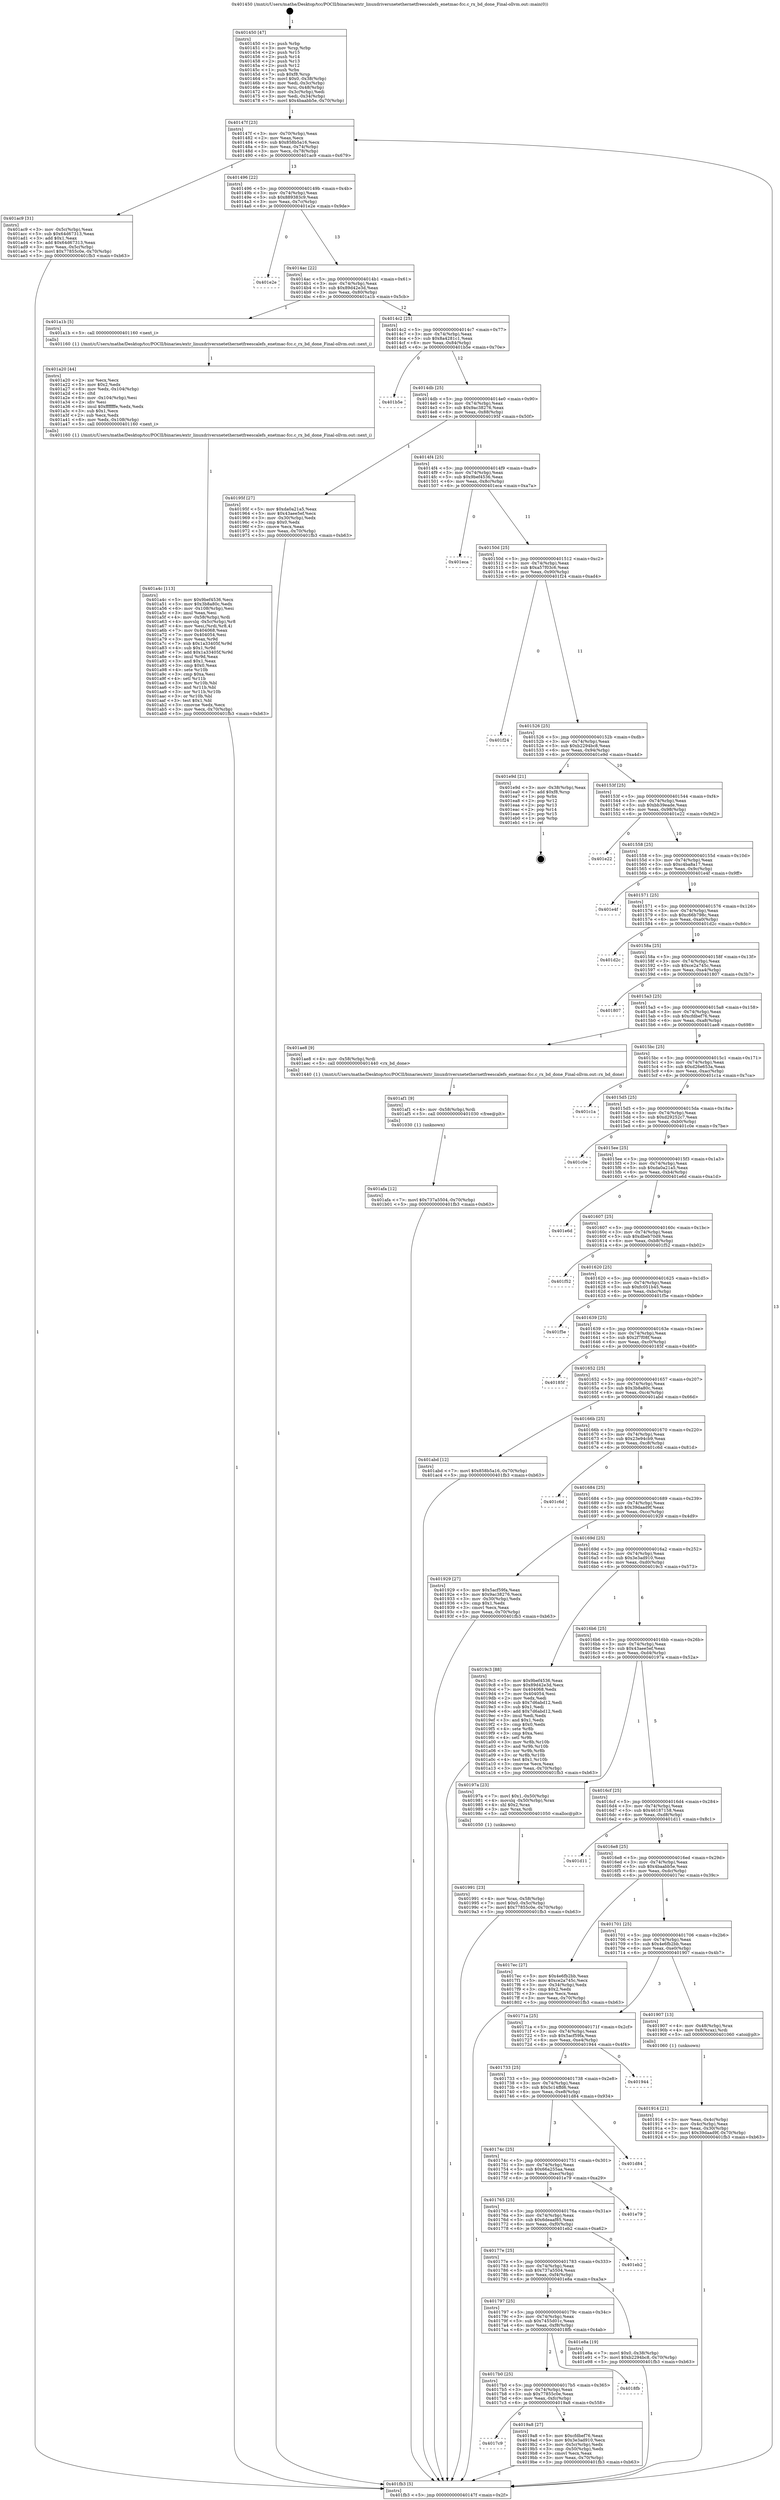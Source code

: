 digraph "0x401450" {
  label = "0x401450 (/mnt/c/Users/mathe/Desktop/tcc/POCII/binaries/extr_linuxdriversnetethernetfreescalefs_enetmac-fcc.c_rx_bd_done_Final-ollvm.out::main(0))"
  labelloc = "t"
  node[shape=record]

  Entry [label="",width=0.3,height=0.3,shape=circle,fillcolor=black,style=filled]
  "0x40147f" [label="{
     0x40147f [23]\l
     | [instrs]\l
     &nbsp;&nbsp;0x40147f \<+3\>: mov -0x70(%rbp),%eax\l
     &nbsp;&nbsp;0x401482 \<+2\>: mov %eax,%ecx\l
     &nbsp;&nbsp;0x401484 \<+6\>: sub $0x858b5a16,%ecx\l
     &nbsp;&nbsp;0x40148a \<+3\>: mov %eax,-0x74(%rbp)\l
     &nbsp;&nbsp;0x40148d \<+3\>: mov %ecx,-0x78(%rbp)\l
     &nbsp;&nbsp;0x401490 \<+6\>: je 0000000000401ac9 \<main+0x679\>\l
  }"]
  "0x401ac9" [label="{
     0x401ac9 [31]\l
     | [instrs]\l
     &nbsp;&nbsp;0x401ac9 \<+3\>: mov -0x5c(%rbp),%eax\l
     &nbsp;&nbsp;0x401acc \<+5\>: sub $0x64d67313,%eax\l
     &nbsp;&nbsp;0x401ad1 \<+3\>: add $0x1,%eax\l
     &nbsp;&nbsp;0x401ad4 \<+5\>: add $0x64d67313,%eax\l
     &nbsp;&nbsp;0x401ad9 \<+3\>: mov %eax,-0x5c(%rbp)\l
     &nbsp;&nbsp;0x401adc \<+7\>: movl $0x77855c0e,-0x70(%rbp)\l
     &nbsp;&nbsp;0x401ae3 \<+5\>: jmp 0000000000401fb3 \<main+0xb63\>\l
  }"]
  "0x401496" [label="{
     0x401496 [22]\l
     | [instrs]\l
     &nbsp;&nbsp;0x401496 \<+5\>: jmp 000000000040149b \<main+0x4b\>\l
     &nbsp;&nbsp;0x40149b \<+3\>: mov -0x74(%rbp),%eax\l
     &nbsp;&nbsp;0x40149e \<+5\>: sub $0x889383c9,%eax\l
     &nbsp;&nbsp;0x4014a3 \<+3\>: mov %eax,-0x7c(%rbp)\l
     &nbsp;&nbsp;0x4014a6 \<+6\>: je 0000000000401e2e \<main+0x9de\>\l
  }"]
  Exit [label="",width=0.3,height=0.3,shape=circle,fillcolor=black,style=filled,peripheries=2]
  "0x401e2e" [label="{
     0x401e2e\l
  }", style=dashed]
  "0x4014ac" [label="{
     0x4014ac [22]\l
     | [instrs]\l
     &nbsp;&nbsp;0x4014ac \<+5\>: jmp 00000000004014b1 \<main+0x61\>\l
     &nbsp;&nbsp;0x4014b1 \<+3\>: mov -0x74(%rbp),%eax\l
     &nbsp;&nbsp;0x4014b4 \<+5\>: sub $0x89d42e3d,%eax\l
     &nbsp;&nbsp;0x4014b9 \<+3\>: mov %eax,-0x80(%rbp)\l
     &nbsp;&nbsp;0x4014bc \<+6\>: je 0000000000401a1b \<main+0x5cb\>\l
  }"]
  "0x401afa" [label="{
     0x401afa [12]\l
     | [instrs]\l
     &nbsp;&nbsp;0x401afa \<+7\>: movl $0x737a5504,-0x70(%rbp)\l
     &nbsp;&nbsp;0x401b01 \<+5\>: jmp 0000000000401fb3 \<main+0xb63\>\l
  }"]
  "0x401a1b" [label="{
     0x401a1b [5]\l
     | [instrs]\l
     &nbsp;&nbsp;0x401a1b \<+5\>: call 0000000000401160 \<next_i\>\l
     | [calls]\l
     &nbsp;&nbsp;0x401160 \{1\} (/mnt/c/Users/mathe/Desktop/tcc/POCII/binaries/extr_linuxdriversnetethernetfreescalefs_enetmac-fcc.c_rx_bd_done_Final-ollvm.out::next_i)\l
  }"]
  "0x4014c2" [label="{
     0x4014c2 [25]\l
     | [instrs]\l
     &nbsp;&nbsp;0x4014c2 \<+5\>: jmp 00000000004014c7 \<main+0x77\>\l
     &nbsp;&nbsp;0x4014c7 \<+3\>: mov -0x74(%rbp),%eax\l
     &nbsp;&nbsp;0x4014ca \<+5\>: sub $0x8a4281c1,%eax\l
     &nbsp;&nbsp;0x4014cf \<+6\>: mov %eax,-0x84(%rbp)\l
     &nbsp;&nbsp;0x4014d5 \<+6\>: je 0000000000401b5e \<main+0x70e\>\l
  }"]
  "0x401af1" [label="{
     0x401af1 [9]\l
     | [instrs]\l
     &nbsp;&nbsp;0x401af1 \<+4\>: mov -0x58(%rbp),%rdi\l
     &nbsp;&nbsp;0x401af5 \<+5\>: call 0000000000401030 \<free@plt\>\l
     | [calls]\l
     &nbsp;&nbsp;0x401030 \{1\} (unknown)\l
  }"]
  "0x401b5e" [label="{
     0x401b5e\l
  }", style=dashed]
  "0x4014db" [label="{
     0x4014db [25]\l
     | [instrs]\l
     &nbsp;&nbsp;0x4014db \<+5\>: jmp 00000000004014e0 \<main+0x90\>\l
     &nbsp;&nbsp;0x4014e0 \<+3\>: mov -0x74(%rbp),%eax\l
     &nbsp;&nbsp;0x4014e3 \<+5\>: sub $0x9ac38276,%eax\l
     &nbsp;&nbsp;0x4014e8 \<+6\>: mov %eax,-0x88(%rbp)\l
     &nbsp;&nbsp;0x4014ee \<+6\>: je 000000000040195f \<main+0x50f\>\l
  }"]
  "0x401a4c" [label="{
     0x401a4c [113]\l
     | [instrs]\l
     &nbsp;&nbsp;0x401a4c \<+5\>: mov $0x9bef4536,%ecx\l
     &nbsp;&nbsp;0x401a51 \<+5\>: mov $0x3b8a80c,%edx\l
     &nbsp;&nbsp;0x401a56 \<+6\>: mov -0x108(%rbp),%esi\l
     &nbsp;&nbsp;0x401a5c \<+3\>: imul %eax,%esi\l
     &nbsp;&nbsp;0x401a5f \<+4\>: mov -0x58(%rbp),%rdi\l
     &nbsp;&nbsp;0x401a63 \<+4\>: movslq -0x5c(%rbp),%r8\l
     &nbsp;&nbsp;0x401a67 \<+4\>: mov %esi,(%rdi,%r8,4)\l
     &nbsp;&nbsp;0x401a6b \<+7\>: mov 0x404068,%eax\l
     &nbsp;&nbsp;0x401a72 \<+7\>: mov 0x404054,%esi\l
     &nbsp;&nbsp;0x401a79 \<+3\>: mov %eax,%r9d\l
     &nbsp;&nbsp;0x401a7c \<+7\>: sub $0x1a33405f,%r9d\l
     &nbsp;&nbsp;0x401a83 \<+4\>: sub $0x1,%r9d\l
     &nbsp;&nbsp;0x401a87 \<+7\>: add $0x1a33405f,%r9d\l
     &nbsp;&nbsp;0x401a8e \<+4\>: imul %r9d,%eax\l
     &nbsp;&nbsp;0x401a92 \<+3\>: and $0x1,%eax\l
     &nbsp;&nbsp;0x401a95 \<+3\>: cmp $0x0,%eax\l
     &nbsp;&nbsp;0x401a98 \<+4\>: sete %r10b\l
     &nbsp;&nbsp;0x401a9c \<+3\>: cmp $0xa,%esi\l
     &nbsp;&nbsp;0x401a9f \<+4\>: setl %r11b\l
     &nbsp;&nbsp;0x401aa3 \<+3\>: mov %r10b,%bl\l
     &nbsp;&nbsp;0x401aa6 \<+3\>: and %r11b,%bl\l
     &nbsp;&nbsp;0x401aa9 \<+3\>: xor %r11b,%r10b\l
     &nbsp;&nbsp;0x401aac \<+3\>: or %r10b,%bl\l
     &nbsp;&nbsp;0x401aaf \<+3\>: test $0x1,%bl\l
     &nbsp;&nbsp;0x401ab2 \<+3\>: cmovne %edx,%ecx\l
     &nbsp;&nbsp;0x401ab5 \<+3\>: mov %ecx,-0x70(%rbp)\l
     &nbsp;&nbsp;0x401ab8 \<+5\>: jmp 0000000000401fb3 \<main+0xb63\>\l
  }"]
  "0x40195f" [label="{
     0x40195f [27]\l
     | [instrs]\l
     &nbsp;&nbsp;0x40195f \<+5\>: mov $0xda0a21a5,%eax\l
     &nbsp;&nbsp;0x401964 \<+5\>: mov $0x43aee5ef,%ecx\l
     &nbsp;&nbsp;0x401969 \<+3\>: mov -0x30(%rbp),%edx\l
     &nbsp;&nbsp;0x40196c \<+3\>: cmp $0x0,%edx\l
     &nbsp;&nbsp;0x40196f \<+3\>: cmove %ecx,%eax\l
     &nbsp;&nbsp;0x401972 \<+3\>: mov %eax,-0x70(%rbp)\l
     &nbsp;&nbsp;0x401975 \<+5\>: jmp 0000000000401fb3 \<main+0xb63\>\l
  }"]
  "0x4014f4" [label="{
     0x4014f4 [25]\l
     | [instrs]\l
     &nbsp;&nbsp;0x4014f4 \<+5\>: jmp 00000000004014f9 \<main+0xa9\>\l
     &nbsp;&nbsp;0x4014f9 \<+3\>: mov -0x74(%rbp),%eax\l
     &nbsp;&nbsp;0x4014fc \<+5\>: sub $0x9bef4536,%eax\l
     &nbsp;&nbsp;0x401501 \<+6\>: mov %eax,-0x8c(%rbp)\l
     &nbsp;&nbsp;0x401507 \<+6\>: je 0000000000401eca \<main+0xa7a\>\l
  }"]
  "0x401a20" [label="{
     0x401a20 [44]\l
     | [instrs]\l
     &nbsp;&nbsp;0x401a20 \<+2\>: xor %ecx,%ecx\l
     &nbsp;&nbsp;0x401a22 \<+5\>: mov $0x2,%edx\l
     &nbsp;&nbsp;0x401a27 \<+6\>: mov %edx,-0x104(%rbp)\l
     &nbsp;&nbsp;0x401a2d \<+1\>: cltd\l
     &nbsp;&nbsp;0x401a2e \<+6\>: mov -0x104(%rbp),%esi\l
     &nbsp;&nbsp;0x401a34 \<+2\>: idiv %esi\l
     &nbsp;&nbsp;0x401a36 \<+6\>: imul $0xfffffffe,%edx,%edx\l
     &nbsp;&nbsp;0x401a3c \<+3\>: sub $0x1,%ecx\l
     &nbsp;&nbsp;0x401a3f \<+2\>: sub %ecx,%edx\l
     &nbsp;&nbsp;0x401a41 \<+6\>: mov %edx,-0x108(%rbp)\l
     &nbsp;&nbsp;0x401a47 \<+5\>: call 0000000000401160 \<next_i\>\l
     | [calls]\l
     &nbsp;&nbsp;0x401160 \{1\} (/mnt/c/Users/mathe/Desktop/tcc/POCII/binaries/extr_linuxdriversnetethernetfreescalefs_enetmac-fcc.c_rx_bd_done_Final-ollvm.out::next_i)\l
  }"]
  "0x401eca" [label="{
     0x401eca\l
  }", style=dashed]
  "0x40150d" [label="{
     0x40150d [25]\l
     | [instrs]\l
     &nbsp;&nbsp;0x40150d \<+5\>: jmp 0000000000401512 \<main+0xc2\>\l
     &nbsp;&nbsp;0x401512 \<+3\>: mov -0x74(%rbp),%eax\l
     &nbsp;&nbsp;0x401515 \<+5\>: sub $0xa57f03c6,%eax\l
     &nbsp;&nbsp;0x40151a \<+6\>: mov %eax,-0x90(%rbp)\l
     &nbsp;&nbsp;0x401520 \<+6\>: je 0000000000401f24 \<main+0xad4\>\l
  }"]
  "0x4017c9" [label="{
     0x4017c9\l
  }", style=dashed]
  "0x401f24" [label="{
     0x401f24\l
  }", style=dashed]
  "0x401526" [label="{
     0x401526 [25]\l
     | [instrs]\l
     &nbsp;&nbsp;0x401526 \<+5\>: jmp 000000000040152b \<main+0xdb\>\l
     &nbsp;&nbsp;0x40152b \<+3\>: mov -0x74(%rbp),%eax\l
     &nbsp;&nbsp;0x40152e \<+5\>: sub $0xb2294bc8,%eax\l
     &nbsp;&nbsp;0x401533 \<+6\>: mov %eax,-0x94(%rbp)\l
     &nbsp;&nbsp;0x401539 \<+6\>: je 0000000000401e9d \<main+0xa4d\>\l
  }"]
  "0x4019a8" [label="{
     0x4019a8 [27]\l
     | [instrs]\l
     &nbsp;&nbsp;0x4019a8 \<+5\>: mov $0xcfdbef76,%eax\l
     &nbsp;&nbsp;0x4019ad \<+5\>: mov $0x3e3ad910,%ecx\l
     &nbsp;&nbsp;0x4019b2 \<+3\>: mov -0x5c(%rbp),%edx\l
     &nbsp;&nbsp;0x4019b5 \<+3\>: cmp -0x50(%rbp),%edx\l
     &nbsp;&nbsp;0x4019b8 \<+3\>: cmovl %ecx,%eax\l
     &nbsp;&nbsp;0x4019bb \<+3\>: mov %eax,-0x70(%rbp)\l
     &nbsp;&nbsp;0x4019be \<+5\>: jmp 0000000000401fb3 \<main+0xb63\>\l
  }"]
  "0x401e9d" [label="{
     0x401e9d [21]\l
     | [instrs]\l
     &nbsp;&nbsp;0x401e9d \<+3\>: mov -0x38(%rbp),%eax\l
     &nbsp;&nbsp;0x401ea0 \<+7\>: add $0xf8,%rsp\l
     &nbsp;&nbsp;0x401ea7 \<+1\>: pop %rbx\l
     &nbsp;&nbsp;0x401ea8 \<+2\>: pop %r12\l
     &nbsp;&nbsp;0x401eaa \<+2\>: pop %r13\l
     &nbsp;&nbsp;0x401eac \<+2\>: pop %r14\l
     &nbsp;&nbsp;0x401eae \<+2\>: pop %r15\l
     &nbsp;&nbsp;0x401eb0 \<+1\>: pop %rbp\l
     &nbsp;&nbsp;0x401eb1 \<+1\>: ret\l
  }"]
  "0x40153f" [label="{
     0x40153f [25]\l
     | [instrs]\l
     &nbsp;&nbsp;0x40153f \<+5\>: jmp 0000000000401544 \<main+0xf4\>\l
     &nbsp;&nbsp;0x401544 \<+3\>: mov -0x74(%rbp),%eax\l
     &nbsp;&nbsp;0x401547 \<+5\>: sub $0xbb39eade,%eax\l
     &nbsp;&nbsp;0x40154c \<+6\>: mov %eax,-0x98(%rbp)\l
     &nbsp;&nbsp;0x401552 \<+6\>: je 0000000000401e22 \<main+0x9d2\>\l
  }"]
  "0x4017b0" [label="{
     0x4017b0 [25]\l
     | [instrs]\l
     &nbsp;&nbsp;0x4017b0 \<+5\>: jmp 00000000004017b5 \<main+0x365\>\l
     &nbsp;&nbsp;0x4017b5 \<+3\>: mov -0x74(%rbp),%eax\l
     &nbsp;&nbsp;0x4017b8 \<+5\>: sub $0x77855c0e,%eax\l
     &nbsp;&nbsp;0x4017bd \<+6\>: mov %eax,-0xfc(%rbp)\l
     &nbsp;&nbsp;0x4017c3 \<+6\>: je 00000000004019a8 \<main+0x558\>\l
  }"]
  "0x401e22" [label="{
     0x401e22\l
  }", style=dashed]
  "0x401558" [label="{
     0x401558 [25]\l
     | [instrs]\l
     &nbsp;&nbsp;0x401558 \<+5\>: jmp 000000000040155d \<main+0x10d\>\l
     &nbsp;&nbsp;0x40155d \<+3\>: mov -0x74(%rbp),%eax\l
     &nbsp;&nbsp;0x401560 \<+5\>: sub $0xc4ba8a17,%eax\l
     &nbsp;&nbsp;0x401565 \<+6\>: mov %eax,-0x9c(%rbp)\l
     &nbsp;&nbsp;0x40156b \<+6\>: je 0000000000401e4f \<main+0x9ff\>\l
  }"]
  "0x4018fb" [label="{
     0x4018fb\l
  }", style=dashed]
  "0x401e4f" [label="{
     0x401e4f\l
  }", style=dashed]
  "0x401571" [label="{
     0x401571 [25]\l
     | [instrs]\l
     &nbsp;&nbsp;0x401571 \<+5\>: jmp 0000000000401576 \<main+0x126\>\l
     &nbsp;&nbsp;0x401576 \<+3\>: mov -0x74(%rbp),%eax\l
     &nbsp;&nbsp;0x401579 \<+5\>: sub $0xc66b798c,%eax\l
     &nbsp;&nbsp;0x40157e \<+6\>: mov %eax,-0xa0(%rbp)\l
     &nbsp;&nbsp;0x401584 \<+6\>: je 0000000000401d2c \<main+0x8dc\>\l
  }"]
  "0x401797" [label="{
     0x401797 [25]\l
     | [instrs]\l
     &nbsp;&nbsp;0x401797 \<+5\>: jmp 000000000040179c \<main+0x34c\>\l
     &nbsp;&nbsp;0x40179c \<+3\>: mov -0x74(%rbp),%eax\l
     &nbsp;&nbsp;0x40179f \<+5\>: sub $0x7455d01c,%eax\l
     &nbsp;&nbsp;0x4017a4 \<+6\>: mov %eax,-0xf8(%rbp)\l
     &nbsp;&nbsp;0x4017aa \<+6\>: je 00000000004018fb \<main+0x4ab\>\l
  }"]
  "0x401d2c" [label="{
     0x401d2c\l
  }", style=dashed]
  "0x40158a" [label="{
     0x40158a [25]\l
     | [instrs]\l
     &nbsp;&nbsp;0x40158a \<+5\>: jmp 000000000040158f \<main+0x13f\>\l
     &nbsp;&nbsp;0x40158f \<+3\>: mov -0x74(%rbp),%eax\l
     &nbsp;&nbsp;0x401592 \<+5\>: sub $0xce2a745c,%eax\l
     &nbsp;&nbsp;0x401597 \<+6\>: mov %eax,-0xa4(%rbp)\l
     &nbsp;&nbsp;0x40159d \<+6\>: je 0000000000401807 \<main+0x3b7\>\l
  }"]
  "0x401e8a" [label="{
     0x401e8a [19]\l
     | [instrs]\l
     &nbsp;&nbsp;0x401e8a \<+7\>: movl $0x0,-0x38(%rbp)\l
     &nbsp;&nbsp;0x401e91 \<+7\>: movl $0xb2294bc8,-0x70(%rbp)\l
     &nbsp;&nbsp;0x401e98 \<+5\>: jmp 0000000000401fb3 \<main+0xb63\>\l
  }"]
  "0x401807" [label="{
     0x401807\l
  }", style=dashed]
  "0x4015a3" [label="{
     0x4015a3 [25]\l
     | [instrs]\l
     &nbsp;&nbsp;0x4015a3 \<+5\>: jmp 00000000004015a8 \<main+0x158\>\l
     &nbsp;&nbsp;0x4015a8 \<+3\>: mov -0x74(%rbp),%eax\l
     &nbsp;&nbsp;0x4015ab \<+5\>: sub $0xcfdbef76,%eax\l
     &nbsp;&nbsp;0x4015b0 \<+6\>: mov %eax,-0xa8(%rbp)\l
     &nbsp;&nbsp;0x4015b6 \<+6\>: je 0000000000401ae8 \<main+0x698\>\l
  }"]
  "0x40177e" [label="{
     0x40177e [25]\l
     | [instrs]\l
     &nbsp;&nbsp;0x40177e \<+5\>: jmp 0000000000401783 \<main+0x333\>\l
     &nbsp;&nbsp;0x401783 \<+3\>: mov -0x74(%rbp),%eax\l
     &nbsp;&nbsp;0x401786 \<+5\>: sub $0x737a5504,%eax\l
     &nbsp;&nbsp;0x40178b \<+6\>: mov %eax,-0xf4(%rbp)\l
     &nbsp;&nbsp;0x401791 \<+6\>: je 0000000000401e8a \<main+0xa3a\>\l
  }"]
  "0x401ae8" [label="{
     0x401ae8 [9]\l
     | [instrs]\l
     &nbsp;&nbsp;0x401ae8 \<+4\>: mov -0x58(%rbp),%rdi\l
     &nbsp;&nbsp;0x401aec \<+5\>: call 0000000000401440 \<rx_bd_done\>\l
     | [calls]\l
     &nbsp;&nbsp;0x401440 \{1\} (/mnt/c/Users/mathe/Desktop/tcc/POCII/binaries/extr_linuxdriversnetethernetfreescalefs_enetmac-fcc.c_rx_bd_done_Final-ollvm.out::rx_bd_done)\l
  }"]
  "0x4015bc" [label="{
     0x4015bc [25]\l
     | [instrs]\l
     &nbsp;&nbsp;0x4015bc \<+5\>: jmp 00000000004015c1 \<main+0x171\>\l
     &nbsp;&nbsp;0x4015c1 \<+3\>: mov -0x74(%rbp),%eax\l
     &nbsp;&nbsp;0x4015c4 \<+5\>: sub $0xd26e653a,%eax\l
     &nbsp;&nbsp;0x4015c9 \<+6\>: mov %eax,-0xac(%rbp)\l
     &nbsp;&nbsp;0x4015cf \<+6\>: je 0000000000401c1a \<main+0x7ca\>\l
  }"]
  "0x401eb2" [label="{
     0x401eb2\l
  }", style=dashed]
  "0x401c1a" [label="{
     0x401c1a\l
  }", style=dashed]
  "0x4015d5" [label="{
     0x4015d5 [25]\l
     | [instrs]\l
     &nbsp;&nbsp;0x4015d5 \<+5\>: jmp 00000000004015da \<main+0x18a\>\l
     &nbsp;&nbsp;0x4015da \<+3\>: mov -0x74(%rbp),%eax\l
     &nbsp;&nbsp;0x4015dd \<+5\>: sub $0xd29252c7,%eax\l
     &nbsp;&nbsp;0x4015e2 \<+6\>: mov %eax,-0xb0(%rbp)\l
     &nbsp;&nbsp;0x4015e8 \<+6\>: je 0000000000401c0e \<main+0x7be\>\l
  }"]
  "0x401765" [label="{
     0x401765 [25]\l
     | [instrs]\l
     &nbsp;&nbsp;0x401765 \<+5\>: jmp 000000000040176a \<main+0x31a\>\l
     &nbsp;&nbsp;0x40176a \<+3\>: mov -0x74(%rbp),%eax\l
     &nbsp;&nbsp;0x40176d \<+5\>: sub $0x6deaaf85,%eax\l
     &nbsp;&nbsp;0x401772 \<+6\>: mov %eax,-0xf0(%rbp)\l
     &nbsp;&nbsp;0x401778 \<+6\>: je 0000000000401eb2 \<main+0xa62\>\l
  }"]
  "0x401c0e" [label="{
     0x401c0e\l
  }", style=dashed]
  "0x4015ee" [label="{
     0x4015ee [25]\l
     | [instrs]\l
     &nbsp;&nbsp;0x4015ee \<+5\>: jmp 00000000004015f3 \<main+0x1a3\>\l
     &nbsp;&nbsp;0x4015f3 \<+3\>: mov -0x74(%rbp),%eax\l
     &nbsp;&nbsp;0x4015f6 \<+5\>: sub $0xda0a21a5,%eax\l
     &nbsp;&nbsp;0x4015fb \<+6\>: mov %eax,-0xb4(%rbp)\l
     &nbsp;&nbsp;0x401601 \<+6\>: je 0000000000401e6d \<main+0xa1d\>\l
  }"]
  "0x401e79" [label="{
     0x401e79\l
  }", style=dashed]
  "0x401e6d" [label="{
     0x401e6d\l
  }", style=dashed]
  "0x401607" [label="{
     0x401607 [25]\l
     | [instrs]\l
     &nbsp;&nbsp;0x401607 \<+5\>: jmp 000000000040160c \<main+0x1bc\>\l
     &nbsp;&nbsp;0x40160c \<+3\>: mov -0x74(%rbp),%eax\l
     &nbsp;&nbsp;0x40160f \<+5\>: sub $0xdbeb70d9,%eax\l
     &nbsp;&nbsp;0x401614 \<+6\>: mov %eax,-0xb8(%rbp)\l
     &nbsp;&nbsp;0x40161a \<+6\>: je 0000000000401f52 \<main+0xb02\>\l
  }"]
  "0x40174c" [label="{
     0x40174c [25]\l
     | [instrs]\l
     &nbsp;&nbsp;0x40174c \<+5\>: jmp 0000000000401751 \<main+0x301\>\l
     &nbsp;&nbsp;0x401751 \<+3\>: mov -0x74(%rbp),%eax\l
     &nbsp;&nbsp;0x401754 \<+5\>: sub $0x66a255aa,%eax\l
     &nbsp;&nbsp;0x401759 \<+6\>: mov %eax,-0xec(%rbp)\l
     &nbsp;&nbsp;0x40175f \<+6\>: je 0000000000401e79 \<main+0xa29\>\l
  }"]
  "0x401f52" [label="{
     0x401f52\l
  }", style=dashed]
  "0x401620" [label="{
     0x401620 [25]\l
     | [instrs]\l
     &nbsp;&nbsp;0x401620 \<+5\>: jmp 0000000000401625 \<main+0x1d5\>\l
     &nbsp;&nbsp;0x401625 \<+3\>: mov -0x74(%rbp),%eax\l
     &nbsp;&nbsp;0x401628 \<+5\>: sub $0xfc051b45,%eax\l
     &nbsp;&nbsp;0x40162d \<+6\>: mov %eax,-0xbc(%rbp)\l
     &nbsp;&nbsp;0x401633 \<+6\>: je 0000000000401f5e \<main+0xb0e\>\l
  }"]
  "0x401d84" [label="{
     0x401d84\l
  }", style=dashed]
  "0x401f5e" [label="{
     0x401f5e\l
  }", style=dashed]
  "0x401639" [label="{
     0x401639 [25]\l
     | [instrs]\l
     &nbsp;&nbsp;0x401639 \<+5\>: jmp 000000000040163e \<main+0x1ee\>\l
     &nbsp;&nbsp;0x40163e \<+3\>: mov -0x74(%rbp),%eax\l
     &nbsp;&nbsp;0x401641 \<+5\>: sub $0x2f7f08f,%eax\l
     &nbsp;&nbsp;0x401646 \<+6\>: mov %eax,-0xc0(%rbp)\l
     &nbsp;&nbsp;0x40164c \<+6\>: je 000000000040185f \<main+0x40f\>\l
  }"]
  "0x401733" [label="{
     0x401733 [25]\l
     | [instrs]\l
     &nbsp;&nbsp;0x401733 \<+5\>: jmp 0000000000401738 \<main+0x2e8\>\l
     &nbsp;&nbsp;0x401738 \<+3\>: mov -0x74(%rbp),%eax\l
     &nbsp;&nbsp;0x40173b \<+5\>: sub $0x5c14ffd6,%eax\l
     &nbsp;&nbsp;0x401740 \<+6\>: mov %eax,-0xe8(%rbp)\l
     &nbsp;&nbsp;0x401746 \<+6\>: je 0000000000401d84 \<main+0x934\>\l
  }"]
  "0x40185f" [label="{
     0x40185f\l
  }", style=dashed]
  "0x401652" [label="{
     0x401652 [25]\l
     | [instrs]\l
     &nbsp;&nbsp;0x401652 \<+5\>: jmp 0000000000401657 \<main+0x207\>\l
     &nbsp;&nbsp;0x401657 \<+3\>: mov -0x74(%rbp),%eax\l
     &nbsp;&nbsp;0x40165a \<+5\>: sub $0x3b8a80c,%eax\l
     &nbsp;&nbsp;0x40165f \<+6\>: mov %eax,-0xc4(%rbp)\l
     &nbsp;&nbsp;0x401665 \<+6\>: je 0000000000401abd \<main+0x66d\>\l
  }"]
  "0x401944" [label="{
     0x401944\l
  }", style=dashed]
  "0x401abd" [label="{
     0x401abd [12]\l
     | [instrs]\l
     &nbsp;&nbsp;0x401abd \<+7\>: movl $0x858b5a16,-0x70(%rbp)\l
     &nbsp;&nbsp;0x401ac4 \<+5\>: jmp 0000000000401fb3 \<main+0xb63\>\l
  }"]
  "0x40166b" [label="{
     0x40166b [25]\l
     | [instrs]\l
     &nbsp;&nbsp;0x40166b \<+5\>: jmp 0000000000401670 \<main+0x220\>\l
     &nbsp;&nbsp;0x401670 \<+3\>: mov -0x74(%rbp),%eax\l
     &nbsp;&nbsp;0x401673 \<+5\>: sub $0x23e94cb9,%eax\l
     &nbsp;&nbsp;0x401678 \<+6\>: mov %eax,-0xc8(%rbp)\l
     &nbsp;&nbsp;0x40167e \<+6\>: je 0000000000401c6d \<main+0x81d\>\l
  }"]
  "0x401991" [label="{
     0x401991 [23]\l
     | [instrs]\l
     &nbsp;&nbsp;0x401991 \<+4\>: mov %rax,-0x58(%rbp)\l
     &nbsp;&nbsp;0x401995 \<+7\>: movl $0x0,-0x5c(%rbp)\l
     &nbsp;&nbsp;0x40199c \<+7\>: movl $0x77855c0e,-0x70(%rbp)\l
     &nbsp;&nbsp;0x4019a3 \<+5\>: jmp 0000000000401fb3 \<main+0xb63\>\l
  }"]
  "0x401c6d" [label="{
     0x401c6d\l
  }", style=dashed]
  "0x401684" [label="{
     0x401684 [25]\l
     | [instrs]\l
     &nbsp;&nbsp;0x401684 \<+5\>: jmp 0000000000401689 \<main+0x239\>\l
     &nbsp;&nbsp;0x401689 \<+3\>: mov -0x74(%rbp),%eax\l
     &nbsp;&nbsp;0x40168c \<+5\>: sub $0x39daad9f,%eax\l
     &nbsp;&nbsp;0x401691 \<+6\>: mov %eax,-0xcc(%rbp)\l
     &nbsp;&nbsp;0x401697 \<+6\>: je 0000000000401929 \<main+0x4d9\>\l
  }"]
  "0x401914" [label="{
     0x401914 [21]\l
     | [instrs]\l
     &nbsp;&nbsp;0x401914 \<+3\>: mov %eax,-0x4c(%rbp)\l
     &nbsp;&nbsp;0x401917 \<+3\>: mov -0x4c(%rbp),%eax\l
     &nbsp;&nbsp;0x40191a \<+3\>: mov %eax,-0x30(%rbp)\l
     &nbsp;&nbsp;0x40191d \<+7\>: movl $0x39daad9f,-0x70(%rbp)\l
     &nbsp;&nbsp;0x401924 \<+5\>: jmp 0000000000401fb3 \<main+0xb63\>\l
  }"]
  "0x401929" [label="{
     0x401929 [27]\l
     | [instrs]\l
     &nbsp;&nbsp;0x401929 \<+5\>: mov $0x5acf59fa,%eax\l
     &nbsp;&nbsp;0x40192e \<+5\>: mov $0x9ac38276,%ecx\l
     &nbsp;&nbsp;0x401933 \<+3\>: mov -0x30(%rbp),%edx\l
     &nbsp;&nbsp;0x401936 \<+3\>: cmp $0x1,%edx\l
     &nbsp;&nbsp;0x401939 \<+3\>: cmovl %ecx,%eax\l
     &nbsp;&nbsp;0x40193c \<+3\>: mov %eax,-0x70(%rbp)\l
     &nbsp;&nbsp;0x40193f \<+5\>: jmp 0000000000401fb3 \<main+0xb63\>\l
  }"]
  "0x40169d" [label="{
     0x40169d [25]\l
     | [instrs]\l
     &nbsp;&nbsp;0x40169d \<+5\>: jmp 00000000004016a2 \<main+0x252\>\l
     &nbsp;&nbsp;0x4016a2 \<+3\>: mov -0x74(%rbp),%eax\l
     &nbsp;&nbsp;0x4016a5 \<+5\>: sub $0x3e3ad910,%eax\l
     &nbsp;&nbsp;0x4016aa \<+6\>: mov %eax,-0xd0(%rbp)\l
     &nbsp;&nbsp;0x4016b0 \<+6\>: je 00000000004019c3 \<main+0x573\>\l
  }"]
  "0x40171a" [label="{
     0x40171a [25]\l
     | [instrs]\l
     &nbsp;&nbsp;0x40171a \<+5\>: jmp 000000000040171f \<main+0x2cf\>\l
     &nbsp;&nbsp;0x40171f \<+3\>: mov -0x74(%rbp),%eax\l
     &nbsp;&nbsp;0x401722 \<+5\>: sub $0x5acf59fa,%eax\l
     &nbsp;&nbsp;0x401727 \<+6\>: mov %eax,-0xe4(%rbp)\l
     &nbsp;&nbsp;0x40172d \<+6\>: je 0000000000401944 \<main+0x4f4\>\l
  }"]
  "0x4019c3" [label="{
     0x4019c3 [88]\l
     | [instrs]\l
     &nbsp;&nbsp;0x4019c3 \<+5\>: mov $0x9bef4536,%eax\l
     &nbsp;&nbsp;0x4019c8 \<+5\>: mov $0x89d42e3d,%ecx\l
     &nbsp;&nbsp;0x4019cd \<+7\>: mov 0x404068,%edx\l
     &nbsp;&nbsp;0x4019d4 \<+7\>: mov 0x404054,%esi\l
     &nbsp;&nbsp;0x4019db \<+2\>: mov %edx,%edi\l
     &nbsp;&nbsp;0x4019dd \<+6\>: sub $0x7d6abd12,%edi\l
     &nbsp;&nbsp;0x4019e3 \<+3\>: sub $0x1,%edi\l
     &nbsp;&nbsp;0x4019e6 \<+6\>: add $0x7d6abd12,%edi\l
     &nbsp;&nbsp;0x4019ec \<+3\>: imul %edi,%edx\l
     &nbsp;&nbsp;0x4019ef \<+3\>: and $0x1,%edx\l
     &nbsp;&nbsp;0x4019f2 \<+3\>: cmp $0x0,%edx\l
     &nbsp;&nbsp;0x4019f5 \<+4\>: sete %r8b\l
     &nbsp;&nbsp;0x4019f9 \<+3\>: cmp $0xa,%esi\l
     &nbsp;&nbsp;0x4019fc \<+4\>: setl %r9b\l
     &nbsp;&nbsp;0x401a00 \<+3\>: mov %r8b,%r10b\l
     &nbsp;&nbsp;0x401a03 \<+3\>: and %r9b,%r10b\l
     &nbsp;&nbsp;0x401a06 \<+3\>: xor %r9b,%r8b\l
     &nbsp;&nbsp;0x401a09 \<+3\>: or %r8b,%r10b\l
     &nbsp;&nbsp;0x401a0c \<+4\>: test $0x1,%r10b\l
     &nbsp;&nbsp;0x401a10 \<+3\>: cmovne %ecx,%eax\l
     &nbsp;&nbsp;0x401a13 \<+3\>: mov %eax,-0x70(%rbp)\l
     &nbsp;&nbsp;0x401a16 \<+5\>: jmp 0000000000401fb3 \<main+0xb63\>\l
  }"]
  "0x4016b6" [label="{
     0x4016b6 [25]\l
     | [instrs]\l
     &nbsp;&nbsp;0x4016b6 \<+5\>: jmp 00000000004016bb \<main+0x26b\>\l
     &nbsp;&nbsp;0x4016bb \<+3\>: mov -0x74(%rbp),%eax\l
     &nbsp;&nbsp;0x4016be \<+5\>: sub $0x43aee5ef,%eax\l
     &nbsp;&nbsp;0x4016c3 \<+6\>: mov %eax,-0xd4(%rbp)\l
     &nbsp;&nbsp;0x4016c9 \<+6\>: je 000000000040197a \<main+0x52a\>\l
  }"]
  "0x401907" [label="{
     0x401907 [13]\l
     | [instrs]\l
     &nbsp;&nbsp;0x401907 \<+4\>: mov -0x48(%rbp),%rax\l
     &nbsp;&nbsp;0x40190b \<+4\>: mov 0x8(%rax),%rdi\l
     &nbsp;&nbsp;0x40190f \<+5\>: call 0000000000401060 \<atoi@plt\>\l
     | [calls]\l
     &nbsp;&nbsp;0x401060 \{1\} (unknown)\l
  }"]
  "0x40197a" [label="{
     0x40197a [23]\l
     | [instrs]\l
     &nbsp;&nbsp;0x40197a \<+7\>: movl $0x1,-0x50(%rbp)\l
     &nbsp;&nbsp;0x401981 \<+4\>: movslq -0x50(%rbp),%rax\l
     &nbsp;&nbsp;0x401985 \<+4\>: shl $0x2,%rax\l
     &nbsp;&nbsp;0x401989 \<+3\>: mov %rax,%rdi\l
     &nbsp;&nbsp;0x40198c \<+5\>: call 0000000000401050 \<malloc@plt\>\l
     | [calls]\l
     &nbsp;&nbsp;0x401050 \{1\} (unknown)\l
  }"]
  "0x4016cf" [label="{
     0x4016cf [25]\l
     | [instrs]\l
     &nbsp;&nbsp;0x4016cf \<+5\>: jmp 00000000004016d4 \<main+0x284\>\l
     &nbsp;&nbsp;0x4016d4 \<+3\>: mov -0x74(%rbp),%eax\l
     &nbsp;&nbsp;0x4016d7 \<+5\>: sub $0x46187158,%eax\l
     &nbsp;&nbsp;0x4016dc \<+6\>: mov %eax,-0xd8(%rbp)\l
     &nbsp;&nbsp;0x4016e2 \<+6\>: je 0000000000401d11 \<main+0x8c1\>\l
  }"]
  "0x401450" [label="{
     0x401450 [47]\l
     | [instrs]\l
     &nbsp;&nbsp;0x401450 \<+1\>: push %rbp\l
     &nbsp;&nbsp;0x401451 \<+3\>: mov %rsp,%rbp\l
     &nbsp;&nbsp;0x401454 \<+2\>: push %r15\l
     &nbsp;&nbsp;0x401456 \<+2\>: push %r14\l
     &nbsp;&nbsp;0x401458 \<+2\>: push %r13\l
     &nbsp;&nbsp;0x40145a \<+2\>: push %r12\l
     &nbsp;&nbsp;0x40145c \<+1\>: push %rbx\l
     &nbsp;&nbsp;0x40145d \<+7\>: sub $0xf8,%rsp\l
     &nbsp;&nbsp;0x401464 \<+7\>: movl $0x0,-0x38(%rbp)\l
     &nbsp;&nbsp;0x40146b \<+3\>: mov %edi,-0x3c(%rbp)\l
     &nbsp;&nbsp;0x40146e \<+4\>: mov %rsi,-0x48(%rbp)\l
     &nbsp;&nbsp;0x401472 \<+3\>: mov -0x3c(%rbp),%edi\l
     &nbsp;&nbsp;0x401475 \<+3\>: mov %edi,-0x34(%rbp)\l
     &nbsp;&nbsp;0x401478 \<+7\>: movl $0x4baabb5e,-0x70(%rbp)\l
  }"]
  "0x401d11" [label="{
     0x401d11\l
  }", style=dashed]
  "0x4016e8" [label="{
     0x4016e8 [25]\l
     | [instrs]\l
     &nbsp;&nbsp;0x4016e8 \<+5\>: jmp 00000000004016ed \<main+0x29d\>\l
     &nbsp;&nbsp;0x4016ed \<+3\>: mov -0x74(%rbp),%eax\l
     &nbsp;&nbsp;0x4016f0 \<+5\>: sub $0x4baabb5e,%eax\l
     &nbsp;&nbsp;0x4016f5 \<+6\>: mov %eax,-0xdc(%rbp)\l
     &nbsp;&nbsp;0x4016fb \<+6\>: je 00000000004017ec \<main+0x39c\>\l
  }"]
  "0x401fb3" [label="{
     0x401fb3 [5]\l
     | [instrs]\l
     &nbsp;&nbsp;0x401fb3 \<+5\>: jmp 000000000040147f \<main+0x2f\>\l
  }"]
  "0x4017ec" [label="{
     0x4017ec [27]\l
     | [instrs]\l
     &nbsp;&nbsp;0x4017ec \<+5\>: mov $0x4e6fb2bb,%eax\l
     &nbsp;&nbsp;0x4017f1 \<+5\>: mov $0xce2a745c,%ecx\l
     &nbsp;&nbsp;0x4017f6 \<+3\>: mov -0x34(%rbp),%edx\l
     &nbsp;&nbsp;0x4017f9 \<+3\>: cmp $0x2,%edx\l
     &nbsp;&nbsp;0x4017fc \<+3\>: cmovne %ecx,%eax\l
     &nbsp;&nbsp;0x4017ff \<+3\>: mov %eax,-0x70(%rbp)\l
     &nbsp;&nbsp;0x401802 \<+5\>: jmp 0000000000401fb3 \<main+0xb63\>\l
  }"]
  "0x401701" [label="{
     0x401701 [25]\l
     | [instrs]\l
     &nbsp;&nbsp;0x401701 \<+5\>: jmp 0000000000401706 \<main+0x2b6\>\l
     &nbsp;&nbsp;0x401706 \<+3\>: mov -0x74(%rbp),%eax\l
     &nbsp;&nbsp;0x401709 \<+5\>: sub $0x4e6fb2bb,%eax\l
     &nbsp;&nbsp;0x40170e \<+6\>: mov %eax,-0xe0(%rbp)\l
     &nbsp;&nbsp;0x401714 \<+6\>: je 0000000000401907 \<main+0x4b7\>\l
  }"]
  Entry -> "0x401450" [label=" 1"]
  "0x40147f" -> "0x401ac9" [label=" 1"]
  "0x40147f" -> "0x401496" [label=" 13"]
  "0x401e9d" -> Exit [label=" 1"]
  "0x401496" -> "0x401e2e" [label=" 0"]
  "0x401496" -> "0x4014ac" [label=" 13"]
  "0x401e8a" -> "0x401fb3" [label=" 1"]
  "0x4014ac" -> "0x401a1b" [label=" 1"]
  "0x4014ac" -> "0x4014c2" [label=" 12"]
  "0x401afa" -> "0x401fb3" [label=" 1"]
  "0x4014c2" -> "0x401b5e" [label=" 0"]
  "0x4014c2" -> "0x4014db" [label=" 12"]
  "0x401af1" -> "0x401afa" [label=" 1"]
  "0x4014db" -> "0x40195f" [label=" 1"]
  "0x4014db" -> "0x4014f4" [label=" 11"]
  "0x401ae8" -> "0x401af1" [label=" 1"]
  "0x4014f4" -> "0x401eca" [label=" 0"]
  "0x4014f4" -> "0x40150d" [label=" 11"]
  "0x401ac9" -> "0x401fb3" [label=" 1"]
  "0x40150d" -> "0x401f24" [label=" 0"]
  "0x40150d" -> "0x401526" [label=" 11"]
  "0x401abd" -> "0x401fb3" [label=" 1"]
  "0x401526" -> "0x401e9d" [label=" 1"]
  "0x401526" -> "0x40153f" [label=" 10"]
  "0x401a4c" -> "0x401fb3" [label=" 1"]
  "0x40153f" -> "0x401e22" [label=" 0"]
  "0x40153f" -> "0x401558" [label=" 10"]
  "0x401a1b" -> "0x401a20" [label=" 1"]
  "0x401558" -> "0x401e4f" [label=" 0"]
  "0x401558" -> "0x401571" [label=" 10"]
  "0x4019c3" -> "0x401fb3" [label=" 1"]
  "0x401571" -> "0x401d2c" [label=" 0"]
  "0x401571" -> "0x40158a" [label=" 10"]
  "0x4017b0" -> "0x4017c9" [label=" 0"]
  "0x40158a" -> "0x401807" [label=" 0"]
  "0x40158a" -> "0x4015a3" [label=" 10"]
  "0x4017b0" -> "0x4019a8" [label=" 2"]
  "0x4015a3" -> "0x401ae8" [label=" 1"]
  "0x4015a3" -> "0x4015bc" [label=" 9"]
  "0x401797" -> "0x4017b0" [label=" 2"]
  "0x4015bc" -> "0x401c1a" [label=" 0"]
  "0x4015bc" -> "0x4015d5" [label=" 9"]
  "0x401797" -> "0x4018fb" [label=" 0"]
  "0x4015d5" -> "0x401c0e" [label=" 0"]
  "0x4015d5" -> "0x4015ee" [label=" 9"]
  "0x40177e" -> "0x401797" [label=" 2"]
  "0x4015ee" -> "0x401e6d" [label=" 0"]
  "0x4015ee" -> "0x401607" [label=" 9"]
  "0x40177e" -> "0x401e8a" [label=" 1"]
  "0x401607" -> "0x401f52" [label=" 0"]
  "0x401607" -> "0x401620" [label=" 9"]
  "0x401765" -> "0x40177e" [label=" 3"]
  "0x401620" -> "0x401f5e" [label=" 0"]
  "0x401620" -> "0x401639" [label=" 9"]
  "0x401765" -> "0x401eb2" [label=" 0"]
  "0x401639" -> "0x40185f" [label=" 0"]
  "0x401639" -> "0x401652" [label=" 9"]
  "0x40174c" -> "0x401765" [label=" 3"]
  "0x401652" -> "0x401abd" [label=" 1"]
  "0x401652" -> "0x40166b" [label=" 8"]
  "0x40174c" -> "0x401e79" [label=" 0"]
  "0x40166b" -> "0x401c6d" [label=" 0"]
  "0x40166b" -> "0x401684" [label=" 8"]
  "0x401733" -> "0x40174c" [label=" 3"]
  "0x401684" -> "0x401929" [label=" 1"]
  "0x401684" -> "0x40169d" [label=" 7"]
  "0x401733" -> "0x401d84" [label=" 0"]
  "0x40169d" -> "0x4019c3" [label=" 1"]
  "0x40169d" -> "0x4016b6" [label=" 6"]
  "0x4019a8" -> "0x401fb3" [label=" 2"]
  "0x4016b6" -> "0x40197a" [label=" 1"]
  "0x4016b6" -> "0x4016cf" [label=" 5"]
  "0x40171a" -> "0x401733" [label=" 3"]
  "0x4016cf" -> "0x401d11" [label=" 0"]
  "0x4016cf" -> "0x4016e8" [label=" 5"]
  "0x401a20" -> "0x401a4c" [label=" 1"]
  "0x4016e8" -> "0x4017ec" [label=" 1"]
  "0x4016e8" -> "0x401701" [label=" 4"]
  "0x4017ec" -> "0x401fb3" [label=" 1"]
  "0x401450" -> "0x40147f" [label=" 1"]
  "0x401fb3" -> "0x40147f" [label=" 13"]
  "0x40171a" -> "0x401944" [label=" 0"]
  "0x401701" -> "0x401907" [label=" 1"]
  "0x401701" -> "0x40171a" [label=" 3"]
  "0x401907" -> "0x401914" [label=" 1"]
  "0x401914" -> "0x401fb3" [label=" 1"]
  "0x401929" -> "0x401fb3" [label=" 1"]
  "0x40195f" -> "0x401fb3" [label=" 1"]
  "0x40197a" -> "0x401991" [label=" 1"]
  "0x401991" -> "0x401fb3" [label=" 1"]
}
